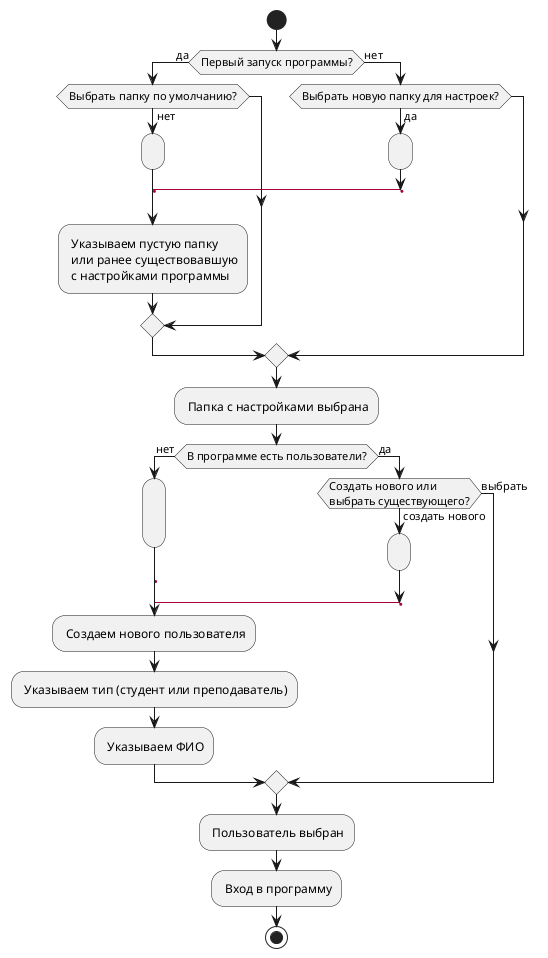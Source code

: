 @startuml
start

if (Первый запуск программы?) then (да)
    if (Выбрать папку по умолчанию?) then (нет)
        :;
        label choose
        : Указываем пустую папку\n или ранее существовавшую\n с настройками программы;
    endif
else (нет)
    if (Выбрать новую папку для настроек?) then (да)
        :;
        goto choose
    endif
endif
: Папка с настройками выбрана;
if (В программе есть пользователи?) then (нет)
    : \n\n;
     label create
    : Создаем нового пользователя;
    : Указываем тип (студент или преподаватель);
    : Указываем ФИО;
else (да)
    if (Создать нового или\nвыбрать существующего?) then (выбрать)
    else (создать нового)
        :;
        goto create
    endif
endif
: Пользователь выбран;
: Вход в программу;
stop
@enduml